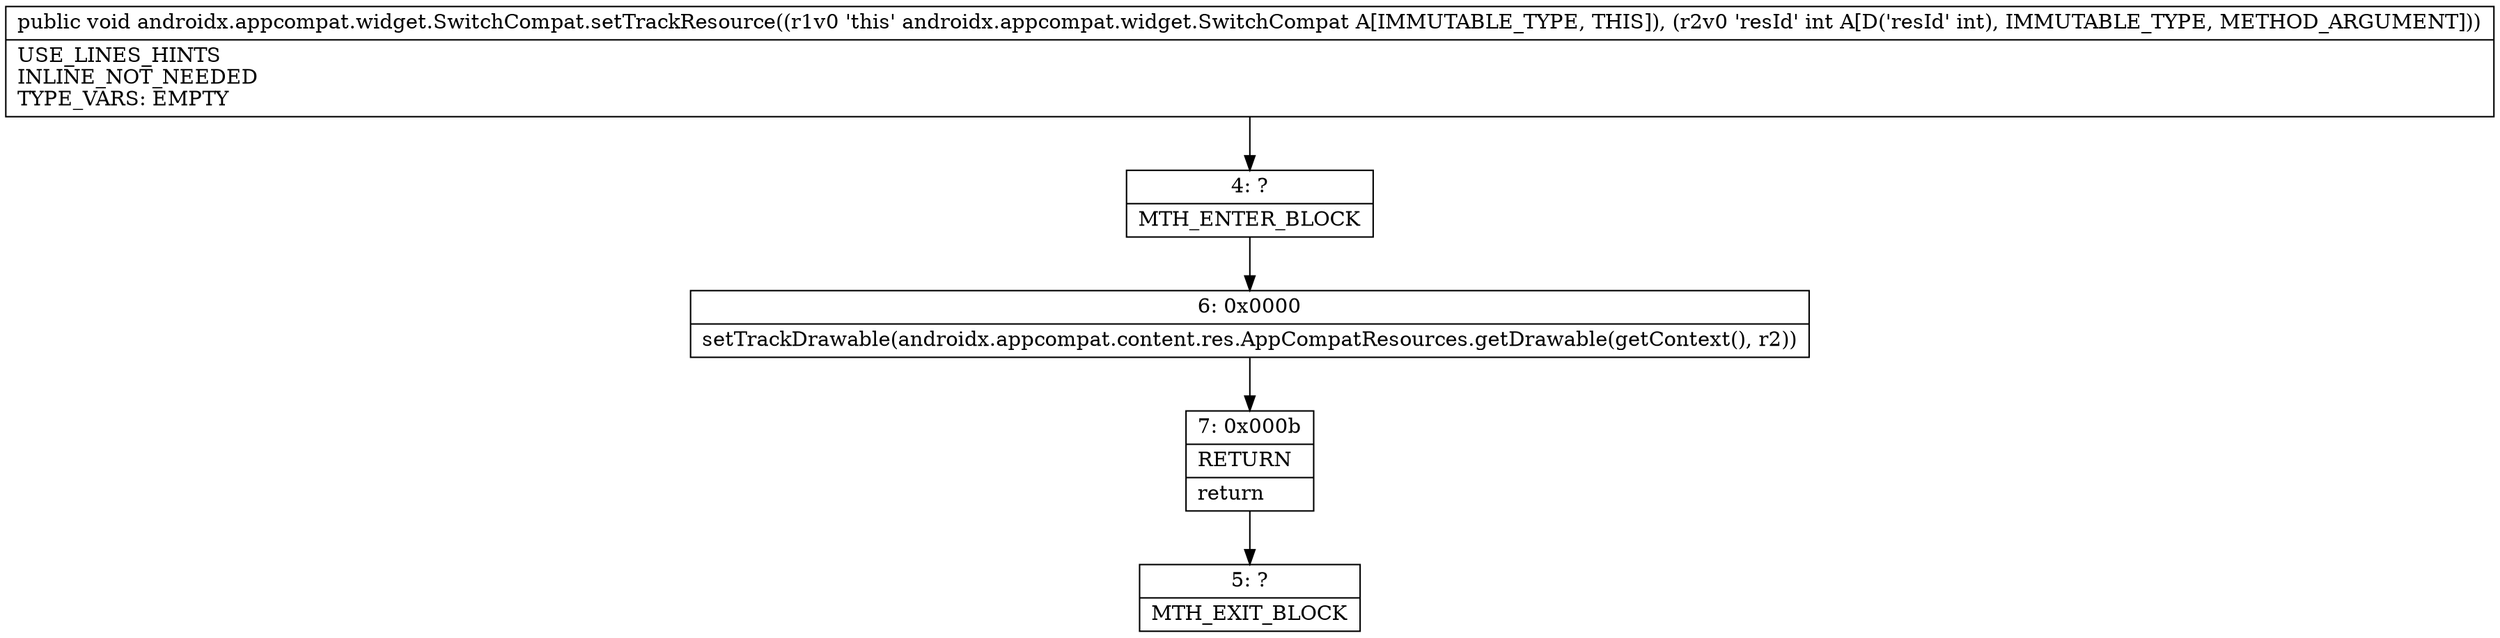 digraph "CFG forandroidx.appcompat.widget.SwitchCompat.setTrackResource(I)V" {
Node_4 [shape=record,label="{4\:\ ?|MTH_ENTER_BLOCK\l}"];
Node_6 [shape=record,label="{6\:\ 0x0000|setTrackDrawable(androidx.appcompat.content.res.AppCompatResources.getDrawable(getContext(), r2))\l}"];
Node_7 [shape=record,label="{7\:\ 0x000b|RETURN\l|return\l}"];
Node_5 [shape=record,label="{5\:\ ?|MTH_EXIT_BLOCK\l}"];
MethodNode[shape=record,label="{public void androidx.appcompat.widget.SwitchCompat.setTrackResource((r1v0 'this' androidx.appcompat.widget.SwitchCompat A[IMMUTABLE_TYPE, THIS]), (r2v0 'resId' int A[D('resId' int), IMMUTABLE_TYPE, METHOD_ARGUMENT]))  | USE_LINES_HINTS\lINLINE_NOT_NEEDED\lTYPE_VARS: EMPTY\l}"];
MethodNode -> Node_4;Node_4 -> Node_6;
Node_6 -> Node_7;
Node_7 -> Node_5;
}


